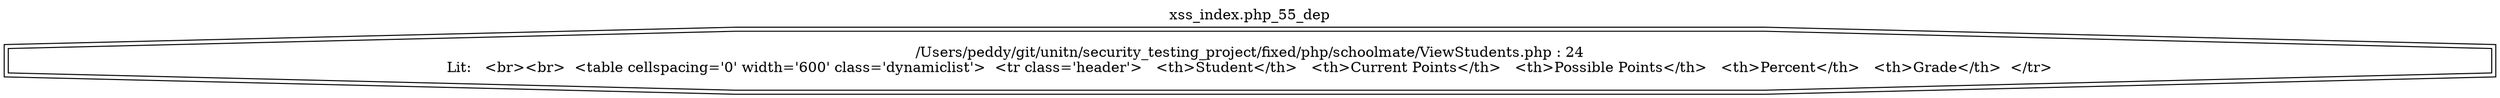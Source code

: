 digraph cfg {
  label="xss_index.php_55_dep";
  labelloc=t;
  n1 [shape=doubleoctagon, label="/Users/peddy/git/unitn/security_testing_project/fixed/php/schoolmate/ViewStudents.php : 24\nLit:   <br><br>  <table cellspacing='0' width='600' class='dynamiclist'>  <tr class='header'>   <th>Student</th>   <th>Current Points</th>   <th>Possible Points</th>   <th>Percent</th>   <th>Grade</th>  </tr>\n"];
}
